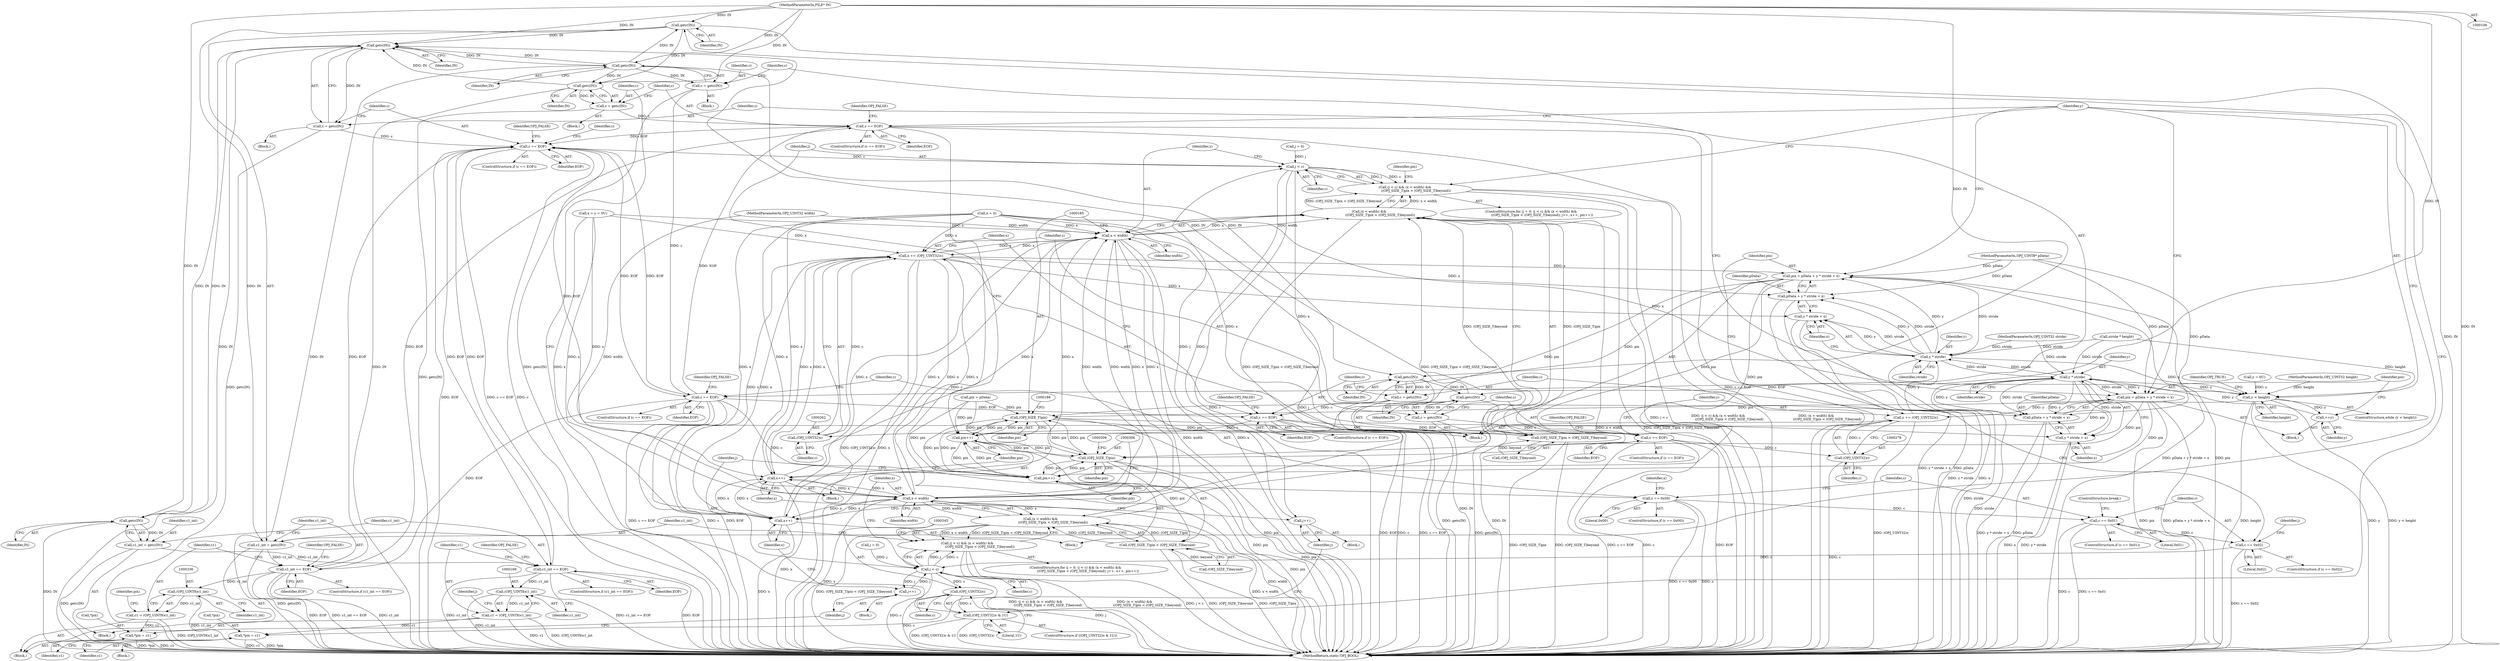 digraph "0_openjpeg_8ee335227bbcaf1614124046aa25e53d67b11ec3@API" {
"1000324" [label="(Call,getc(IN))"];
"1000207" [label="(Call,getc(IN))"];
"1000140" [label="(Call,getc(IN))"];
"1000324" [label="(Call,getc(IN))"];
"1000107" [label="(MethodParameterIn,FILE* IN)"];
"1000351" [label="(Call,getc(IN))"];
"1000157" [label="(Call,getc(IN))"];
"1000266" [label="(Call,getc(IN))"];
"1000250" [label="(Call,getc(IN))"];
"1000138" [label="(Call,c = getc(IN))"];
"1000143" [label="(Call,c == EOF)"];
"1000160" [label="(Call,c1_int == EOF)"];
"1000168" [label="(Call,(OPJ_UINT8)c1_int)"];
"1000166" [label="(Call,c1 = (OPJ_UINT8)c1_int)"];
"1000199" [label="(Call,*pix = c1)"];
"1000176" [label="(Call,j < c)"];
"1000175" [label="(Call,(j < c) && (x < width) &&\n                     ((OPJ_SIZE_T)pix < (OPJ_SIZE_T)beyond))"];
"1000191" [label="(Call,j++)"];
"1000210" [label="(Call,c == EOF)"];
"1000217" [label="(Call,c == 0x00)"];
"1000237" [label="(Call,c == 0x01)"];
"1000244" [label="(Call,c == 0x02)"];
"1000297" [label="(Call,j < c)"];
"1000296" [label="(Call,(j < c) && (x < width) &&\n                        ((OPJ_SIZE_T)pix < (OPJ_SIZE_T)beyond))"];
"1000312" [label="(Call,j++)"];
"1000344" [label="(Call,(OPJ_UINT32)c)"];
"1000343" [label="(Call,(OPJ_UINT32)c & 1U)"];
"1000253" [label="(Call,c == EOF)"];
"1000261" [label="(Call,(OPJ_UINT32)c)"];
"1000259" [label="(Call,x += (OPJ_UINT32)c)"];
"1000180" [label="(Call,x < width)"];
"1000179" [label="(Call,(x < width) &&\n                     ((OPJ_SIZE_T)pix < (OPJ_SIZE_T)beyond))"];
"1000300" [label="(Call,(x < width) &&\n                        ((OPJ_SIZE_T)pix < (OPJ_SIZE_T)beyond))"];
"1000194" [label="(Call,x++)"];
"1000301" [label="(Call,x < width)"];
"1000315" [label="(Call,x++)"];
"1000280" [label="(Call,pix = pData + y * stride + x)"];
"1000184" [label="(Call,(OPJ_SIZE_T)pix)"];
"1000183" [label="(Call,(OPJ_SIZE_T)pix < (OPJ_SIZE_T)beyond)"];
"1000196" [label="(Call,pix++)"];
"1000305" [label="(Call,(OPJ_SIZE_T)pix)"];
"1000304" [label="(Call,(OPJ_SIZE_T)pix < (OPJ_SIZE_T)beyond)"];
"1000317" [label="(Call,pix++)"];
"1000282" [label="(Call,pData + y * stride + x)"];
"1000284" [label="(Call,y * stride + x)"];
"1000269" [label="(Call,c == EOF)"];
"1000277" [label="(Call,(OPJ_UINT32)c)"];
"1000275" [label="(Call,y += (OPJ_UINT32)c)"];
"1000285" [label="(Call,y * stride)"];
"1000133" [label="(Call,y < height)"];
"1000224" [label="(Call,++y)"];
"1000231" [label="(Call,y * stride)"];
"1000226" [label="(Call,pix = pData + y * stride + x)"];
"1000228" [label="(Call,pData + y * stride + x)"];
"1000230" [label="(Call,y * stride + x)"];
"1000327" [label="(Call,c1_int == EOF)"];
"1000335" [label="(Call,(OPJ_UINT8)c1_int)"];
"1000333" [label="(Call,c1 = (OPJ_UINT8)c1_int)"];
"1000338" [label="(Call,*pix = c1)"];
"1000354" [label="(Call,c == EOF)"];
"1000155" [label="(Call,c1_int = getc(IN))"];
"1000205" [label="(Call,c = getc(IN))"];
"1000248" [label="(Call,c = getc(IN))"];
"1000264" [label="(Call,c = getc(IN))"];
"1000322" [label="(Call,c1_int = getc(IN))"];
"1000349" [label="(Call,c = getc(IN))"];
"1000325" [label="(Identifier,IN)"];
"1000157" [label="(Call,getc(IN))"];
"1000298" [label="(Identifier,j)"];
"1000362" [label="(MethodReturn,static OPJ_BOOL)"];
"1000221" [label="(Call,x = 0)"];
"1000148" [label="(Identifier,OPJ_FALSE)"];
"1000179" [label="(Call,(x < width) &&\n                     ((OPJ_SIZE_T)pix < (OPJ_SIZE_T)beyond))"];
"1000227" [label="(Identifier,pix)"];
"1000239" [label="(Literal,0x01)"];
"1000303" [label="(Identifier,width)"];
"1000317" [label="(Call,pix++)"];
"1000133" [label="(Call,y < height)"];
"1000193" [label="(Block,)"];
"1000165" [label="(Identifier,OPJ_FALSE)"];
"1000340" [label="(Identifier,pix)"];
"1000230" [label="(Call,y * stride + x)"];
"1000322" [label="(Call,c1_int = getc(IN))"];
"1000275" [label="(Call,y += (OPJ_UINT32)c)"];
"1000209" [label="(ControlStructure,if (c == EOF))"];
"1000124" [label="(Call,pix = pData)"];
"1000247" [label="(Block,)"];
"1000341" [label="(Identifier,c1)"];
"1000339" [label="(Call,*pix)"];
"1000343" [label="(Call,(OPJ_UINT32)c & 1U)"];
"1000194" [label="(Call,x++)"];
"1000208" [label="(Identifier,IN)"];
"1000150" [label="(Identifier,c)"];
"1000173" [label="(Identifier,j)"];
"1000277" [label="(Call,(OPJ_UINT32)c)"];
"1000108" [label="(MethodParameterIn,OPJ_UINT8* pData)"];
"1000182" [label="(Identifier,width)"];
"1000139" [label="(Identifier,c)"];
"1000255" [label="(Identifier,EOF)"];
"1000190" [label="(Block,)"];
"1000218" [label="(Identifier,c)"];
"1000129" [label="(Call,y = 0U)"];
"1000162" [label="(Identifier,EOF)"];
"1000138" [label="(Call,c = getc(IN))"];
"1000294" [label="(Identifier,j)"];
"1000284" [label="(Call,y * stride + x)"];
"1000232" [label="(Identifier,y)"];
"1000160" [label="(Call,c1_int == EOF)"];
"1000263" [label="(Identifier,c)"];
"1000167" [label="(Identifier,c1)"];
"1000217" [label="(Call,c == 0x00)"];
"1000346" [label="(Identifier,c)"];
"1000338" [label="(Call,*pix = c1)"];
"1000260" [label="(Identifier,x)"];
"1000315" [label="(Call,x++)"];
"1000285" [label="(Call,y * stride)"];
"1000245" [label="(Identifier,c)"];
"1000204" [label="(Block,)"];
"1000161" [label="(Identifier,c1_int)"];
"1000215" [label="(Identifier,OPJ_FALSE)"];
"1000127" [label="(Call,x = y = 0U)"];
"1000196" [label="(Call,pix++)"];
"1000181" [label="(Identifier,x)"];
"1000111" [label="(MethodParameterIn,OPJ_UINT32 height)"];
"1000212" [label="(Identifier,EOF)"];
"1000191" [label="(Call,j++)"];
"1000296" [label="(Call,(j < c) && (x < width) &&\n                        ((OPJ_SIZE_T)pix < (OPJ_SIZE_T)beyond))"];
"1000261" [label="(Call,(OPJ_UINT32)c)"];
"1000281" [label="(Identifier,pix)"];
"1000307" [label="(Identifier,pix)"];
"1000225" [label="(Identifier,y)"];
"1000195" [label="(Identifier,x)"];
"1000318" [label="(Identifier,pix)"];
"1000282" [label="(Call,pData + y * stride + x)"];
"1000237" [label="(Call,c == 0x01)"];
"1000156" [label="(Identifier,c1_int)"];
"1000354" [label="(Call,c == EOF)"];
"1000359" [label="(Identifier,OPJ_FALSE)"];
"1000334" [label="(Identifier,c1)"];
"1000170" [label="(Identifier,c1_int)"];
"1000192" [label="(Identifier,j)"];
"1000251" [label="(Identifier,IN)"];
"1000205" [label="(Call,c = getc(IN))"];
"1000264" [label="(Call,c = getc(IN))"];
"1000140" [label="(Call,getc(IN))"];
"1000158" [label="(Identifier,IN)"];
"1000236" [label="(ControlStructure,if (c == 0x01))"];
"1000141" [label="(Identifier,IN)"];
"1000349" [label="(Call,c = getc(IN))"];
"1000202" [label="(Identifier,c1)"];
"1000171" [label="(ControlStructure,for (j = 0; (j < c) && (x < width) &&\n                     ((OPJ_SIZE_T)pix < (OPJ_SIZE_T)beyond); j++, x++, pix++))"];
"1000351" [label="(Call,getc(IN))"];
"1000155" [label="(Call,c1_int = getc(IN))"];
"1000249" [label="(Identifier,c)"];
"1000210" [label="(Call,c == EOF)"];
"1000109" [label="(MethodParameterIn,OPJ_UINT32 stride)"];
"1000288" [label="(Identifier,x)"];
"1000258" [label="(Identifier,OPJ_FALSE)"];
"1000180" [label="(Call,x < width)"];
"1000344" [label="(Call,(OPJ_UINT32)c)"];
"1000270" [label="(Identifier,c)"];
"1000201" [label="(Identifier,pix)"];
"1000134" [label="(Identifier,y)"];
"1000347" [label="(Literal,1U)"];
"1000143" [label="(Call,c == EOF)"];
"1000151" [label="(Block,)"];
"1000268" [label="(ControlStructure,if (c == EOF))"];
"1000228" [label="(Call,pData + y * stride + x)"];
"1000219" [label="(Literal,0x00)"];
"1000312" [label="(Call,j++)"];
"1000283" [label="(Identifier,pData)"];
"1000229" [label="(Identifier,pData)"];
"1000332" [label="(Identifier,OPJ_FALSE)"];
"1000316" [label="(Identifier,x)"];
"1000252" [label="(ControlStructure,if (c == EOF))"];
"1000243" [label="(ControlStructure,if (c == 0x02))"];
"1000246" [label="(Literal,0x02)"];
"1000311" [label="(Block,)"];
"1000314" [label="(Block,)"];
"1000326" [label="(ControlStructure,if (c1_int == EOF))"];
"1000248" [label="(Call,c = getc(IN))"];
"1000297" [label="(Call,j < c)"];
"1000142" [label="(ControlStructure,if (c == EOF))"];
"1000305" [label="(Call,(OPJ_SIZE_T)pix)"];
"1000198" [label="(Block,)"];
"1000231" [label="(Call,y * stride)"];
"1000361" [label="(Identifier,OPJ_TRUE)"];
"1000159" [label="(ControlStructure,if (c1_int == EOF))"];
"1000327" [label="(Call,c1_int == EOF)"];
"1000301" [label="(Call,x < width)"];
"1000110" [label="(MethodParameterIn,OPJ_UINT32 width)"];
"1000302" [label="(Identifier,x)"];
"1000259" [label="(Call,x += (OPJ_UINT32)c)"];
"1000238" [label="(Identifier,c)"];
"1000328" [label="(Identifier,c1_int)"];
"1000342" [label="(ControlStructure,if ((OPJ_UINT32)c & 1U))"];
"1000337" [label="(Identifier,c1_int)"];
"1000121" [label="(Call,stride * height)"];
"1000353" [label="(ControlStructure,if (c == EOF))"];
"1000280" [label="(Call,pix = pData + y * stride + x)"];
"1000352" [label="(Identifier,IN)"];
"1000183" [label="(Call,(OPJ_SIZE_T)pix < (OPJ_SIZE_T)beyond)"];
"1000267" [label="(Identifier,IN)"];
"1000299" [label="(Identifier,c)"];
"1000300" [label="(Call,(x < width) &&\n                        ((OPJ_SIZE_T)pix < (OPJ_SIZE_T)beyond))"];
"1000350" [label="(Identifier,c)"];
"1000323" [label="(Identifier,c1_int)"];
"1000211" [label="(Identifier,c)"];
"1000233" [label="(Identifier,stride)"];
"1000206" [label="(Identifier,c)"];
"1000241" [label="(ControlStructure,break;)"];
"1000271" [label="(Identifier,EOF)"];
"1000266" [label="(Call,getc(IN))"];
"1000166" [label="(Call,c1 = (OPJ_UINT8)c1_int)"];
"1000292" [label="(ControlStructure,for (j = 0; (j < c) && (x < width) &&\n                        ((OPJ_SIZE_T)pix < (OPJ_SIZE_T)beyond); j++, x++, pix++))"];
"1000186" [label="(Identifier,pix)"];
"1000136" [label="(Block,)"];
"1000184" [label="(Call,(OPJ_SIZE_T)pix)"];
"1000286" [label="(Identifier,y)"];
"1000333" [label="(Call,c1 = (OPJ_UINT8)c1_int)"];
"1000329" [label="(Identifier,EOF)"];
"1000172" [label="(Call,j = 0)"];
"1000279" [label="(Identifier,c)"];
"1000224" [label="(Call,++y)"];
"1000226" [label="(Call,pix = pData + y * stride + x)"];
"1000355" [label="(Identifier,c)"];
"1000274" [label="(Identifier,OPJ_FALSE)"];
"1000304" [label="(Call,(OPJ_SIZE_T)pix < (OPJ_SIZE_T)beyond)"];
"1000216" [label="(ControlStructure,if (c == 0x00))"];
"1000107" [label="(MethodParameterIn,FILE* IN)"];
"1000145" [label="(Identifier,EOF)"];
"1000178" [label="(Identifier,c)"];
"1000132" [label="(ControlStructure,while (y < height))"];
"1000199" [label="(Call,*pix = c1)"];
"1000144" [label="(Identifier,c)"];
"1000177" [label="(Identifier,j)"];
"1000356" [label="(Identifier,EOF)"];
"1000234" [label="(Identifier,x)"];
"1000187" [label="(Call,(OPJ_SIZE_T)beyond)"];
"1000276" [label="(Identifier,y)"];
"1000200" [label="(Call,*pix)"];
"1000313" [label="(Identifier,j)"];
"1000287" [label="(Identifier,stride)"];
"1000220" [label="(Block,)"];
"1000207" [label="(Call,getc(IN))"];
"1000293" [label="(Call,j = 0)"];
"1000175" [label="(Call,(j < c) && (x < width) &&\n                     ((OPJ_SIZE_T)pix < (OPJ_SIZE_T)beyond))"];
"1000176" [label="(Call,j < c)"];
"1000244" [label="(Call,c == 0x02)"];
"1000253" [label="(Call,c == EOF)"];
"1000197" [label="(Identifier,pix)"];
"1000222" [label="(Identifier,x)"];
"1000135" [label="(Identifier,height)"];
"1000168" [label="(Call,(OPJ_UINT8)c1_int)"];
"1000250" [label="(Call,getc(IN))"];
"1000269" [label="(Call,c == EOF)"];
"1000319" [label="(Block,)"];
"1000254" [label="(Identifier,c)"];
"1000265" [label="(Identifier,c)"];
"1000324" [label="(Call,getc(IN))"];
"1000308" [label="(Call,(OPJ_SIZE_T)beyond)"];
"1000335" [label="(Call,(OPJ_UINT8)c1_int)"];
"1000348" [label="(Block,)"];
"1000324" -> "1000322"  [label="AST: "];
"1000324" -> "1000325"  [label="CFG: "];
"1000325" -> "1000324"  [label="AST: "];
"1000322" -> "1000324"  [label="CFG: "];
"1000324" -> "1000362"  [label="DDG: IN"];
"1000324" -> "1000140"  [label="DDG: IN"];
"1000324" -> "1000322"  [label="DDG: IN"];
"1000207" -> "1000324"  [label="DDG: IN"];
"1000107" -> "1000324"  [label="DDG: IN"];
"1000324" -> "1000351"  [label="DDG: IN"];
"1000207" -> "1000205"  [label="AST: "];
"1000207" -> "1000208"  [label="CFG: "];
"1000208" -> "1000207"  [label="AST: "];
"1000205" -> "1000207"  [label="CFG: "];
"1000207" -> "1000362"  [label="DDG: IN"];
"1000207" -> "1000140"  [label="DDG: IN"];
"1000207" -> "1000205"  [label="DDG: IN"];
"1000140" -> "1000207"  [label="DDG: IN"];
"1000107" -> "1000207"  [label="DDG: IN"];
"1000207" -> "1000250"  [label="DDG: IN"];
"1000207" -> "1000351"  [label="DDG: IN"];
"1000140" -> "1000138"  [label="AST: "];
"1000140" -> "1000141"  [label="CFG: "];
"1000141" -> "1000140"  [label="AST: "];
"1000138" -> "1000140"  [label="CFG: "];
"1000140" -> "1000362"  [label="DDG: IN"];
"1000140" -> "1000138"  [label="DDG: IN"];
"1000351" -> "1000140"  [label="DDG: IN"];
"1000157" -> "1000140"  [label="DDG: IN"];
"1000266" -> "1000140"  [label="DDG: IN"];
"1000107" -> "1000140"  [label="DDG: IN"];
"1000140" -> "1000157"  [label="DDG: IN"];
"1000107" -> "1000106"  [label="AST: "];
"1000107" -> "1000362"  [label="DDG: IN"];
"1000107" -> "1000157"  [label="DDG: IN"];
"1000107" -> "1000250"  [label="DDG: IN"];
"1000107" -> "1000266"  [label="DDG: IN"];
"1000107" -> "1000351"  [label="DDG: IN"];
"1000351" -> "1000349"  [label="AST: "];
"1000351" -> "1000352"  [label="CFG: "];
"1000352" -> "1000351"  [label="AST: "];
"1000349" -> "1000351"  [label="CFG: "];
"1000351" -> "1000362"  [label="DDG: IN"];
"1000351" -> "1000349"  [label="DDG: IN"];
"1000157" -> "1000155"  [label="AST: "];
"1000157" -> "1000158"  [label="CFG: "];
"1000158" -> "1000157"  [label="AST: "];
"1000155" -> "1000157"  [label="CFG: "];
"1000157" -> "1000362"  [label="DDG: IN"];
"1000157" -> "1000155"  [label="DDG: IN"];
"1000266" -> "1000264"  [label="AST: "];
"1000266" -> "1000267"  [label="CFG: "];
"1000267" -> "1000266"  [label="AST: "];
"1000264" -> "1000266"  [label="CFG: "];
"1000266" -> "1000362"  [label="DDG: IN"];
"1000266" -> "1000264"  [label="DDG: IN"];
"1000250" -> "1000266"  [label="DDG: IN"];
"1000250" -> "1000248"  [label="AST: "];
"1000250" -> "1000251"  [label="CFG: "];
"1000251" -> "1000250"  [label="AST: "];
"1000248" -> "1000250"  [label="CFG: "];
"1000250" -> "1000362"  [label="DDG: IN"];
"1000250" -> "1000248"  [label="DDG: IN"];
"1000138" -> "1000136"  [label="AST: "];
"1000139" -> "1000138"  [label="AST: "];
"1000144" -> "1000138"  [label="CFG: "];
"1000138" -> "1000362"  [label="DDG: getc(IN)"];
"1000138" -> "1000143"  [label="DDG: c"];
"1000143" -> "1000142"  [label="AST: "];
"1000143" -> "1000145"  [label="CFG: "];
"1000144" -> "1000143"  [label="AST: "];
"1000145" -> "1000143"  [label="AST: "];
"1000148" -> "1000143"  [label="CFG: "];
"1000150" -> "1000143"  [label="CFG: "];
"1000143" -> "1000362"  [label="DDG: c"];
"1000143" -> "1000362"  [label="DDG: EOF"];
"1000143" -> "1000362"  [label="DDG: c == EOF"];
"1000354" -> "1000143"  [label="DDG: EOF"];
"1000327" -> "1000143"  [label="DDG: EOF"];
"1000210" -> "1000143"  [label="DDG: EOF"];
"1000160" -> "1000143"  [label="DDG: EOF"];
"1000269" -> "1000143"  [label="DDG: EOF"];
"1000143" -> "1000160"  [label="DDG: EOF"];
"1000143" -> "1000176"  [label="DDG: c"];
"1000143" -> "1000210"  [label="DDG: EOF"];
"1000160" -> "1000159"  [label="AST: "];
"1000160" -> "1000162"  [label="CFG: "];
"1000161" -> "1000160"  [label="AST: "];
"1000162" -> "1000160"  [label="AST: "];
"1000165" -> "1000160"  [label="CFG: "];
"1000167" -> "1000160"  [label="CFG: "];
"1000160" -> "1000362"  [label="DDG: c1_int == EOF"];
"1000160" -> "1000362"  [label="DDG: EOF"];
"1000160" -> "1000362"  [label="DDG: c1_int"];
"1000155" -> "1000160"  [label="DDG: c1_int"];
"1000160" -> "1000168"  [label="DDG: c1_int"];
"1000168" -> "1000166"  [label="AST: "];
"1000168" -> "1000170"  [label="CFG: "];
"1000169" -> "1000168"  [label="AST: "];
"1000170" -> "1000168"  [label="AST: "];
"1000166" -> "1000168"  [label="CFG: "];
"1000168" -> "1000362"  [label="DDG: c1_int"];
"1000168" -> "1000166"  [label="DDG: c1_int"];
"1000166" -> "1000151"  [label="AST: "];
"1000167" -> "1000166"  [label="AST: "];
"1000173" -> "1000166"  [label="CFG: "];
"1000166" -> "1000362"  [label="DDG: (OPJ_UINT8)c1_int"];
"1000166" -> "1000362"  [label="DDG: c1"];
"1000166" -> "1000199"  [label="DDG: c1"];
"1000199" -> "1000198"  [label="AST: "];
"1000199" -> "1000202"  [label="CFG: "];
"1000200" -> "1000199"  [label="AST: "];
"1000202" -> "1000199"  [label="AST: "];
"1000192" -> "1000199"  [label="CFG: "];
"1000199" -> "1000362"  [label="DDG: *pix"];
"1000199" -> "1000362"  [label="DDG: c1"];
"1000176" -> "1000175"  [label="AST: "];
"1000176" -> "1000178"  [label="CFG: "];
"1000177" -> "1000176"  [label="AST: "];
"1000178" -> "1000176"  [label="AST: "];
"1000181" -> "1000176"  [label="CFG: "];
"1000175" -> "1000176"  [label="CFG: "];
"1000176" -> "1000362"  [label="DDG: c"];
"1000176" -> "1000362"  [label="DDG: j"];
"1000176" -> "1000175"  [label="DDG: j"];
"1000176" -> "1000175"  [label="DDG: c"];
"1000172" -> "1000176"  [label="DDG: j"];
"1000191" -> "1000176"  [label="DDG: j"];
"1000176" -> "1000191"  [label="DDG: j"];
"1000175" -> "1000171"  [label="AST: "];
"1000175" -> "1000179"  [label="CFG: "];
"1000179" -> "1000175"  [label="AST: "];
"1000134" -> "1000175"  [label="CFG: "];
"1000201" -> "1000175"  [label="CFG: "];
"1000175" -> "1000362"  [label="DDG: (x < width) &&\n                     ((OPJ_SIZE_T)pix < (OPJ_SIZE_T)beyond)"];
"1000175" -> "1000362"  [label="DDG: j < c"];
"1000175" -> "1000362"  [label="DDG: (j < c) && (x < width) &&\n                     ((OPJ_SIZE_T)pix < (OPJ_SIZE_T)beyond)"];
"1000179" -> "1000175"  [label="DDG: x < width"];
"1000179" -> "1000175"  [label="DDG: (OPJ_SIZE_T)pix < (OPJ_SIZE_T)beyond"];
"1000191" -> "1000190"  [label="AST: "];
"1000191" -> "1000192"  [label="CFG: "];
"1000192" -> "1000191"  [label="AST: "];
"1000195" -> "1000191"  [label="CFG: "];
"1000210" -> "1000209"  [label="AST: "];
"1000210" -> "1000212"  [label="CFG: "];
"1000211" -> "1000210"  [label="AST: "];
"1000212" -> "1000210"  [label="AST: "];
"1000215" -> "1000210"  [label="CFG: "];
"1000218" -> "1000210"  [label="CFG: "];
"1000210" -> "1000362"  [label="DDG: c == EOF"];
"1000210" -> "1000362"  [label="DDG: EOF"];
"1000210" -> "1000362"  [label="DDG: c"];
"1000205" -> "1000210"  [label="DDG: c"];
"1000210" -> "1000217"  [label="DDG: c"];
"1000210" -> "1000253"  [label="DDG: EOF"];
"1000210" -> "1000327"  [label="DDG: EOF"];
"1000210" -> "1000354"  [label="DDG: EOF"];
"1000217" -> "1000216"  [label="AST: "];
"1000217" -> "1000219"  [label="CFG: "];
"1000218" -> "1000217"  [label="AST: "];
"1000219" -> "1000217"  [label="AST: "];
"1000222" -> "1000217"  [label="CFG: "];
"1000238" -> "1000217"  [label="CFG: "];
"1000217" -> "1000362"  [label="DDG: c == 0x00"];
"1000217" -> "1000362"  [label="DDG: c"];
"1000217" -> "1000237"  [label="DDG: c"];
"1000237" -> "1000236"  [label="AST: "];
"1000237" -> "1000239"  [label="CFG: "];
"1000238" -> "1000237"  [label="AST: "];
"1000239" -> "1000237"  [label="AST: "];
"1000241" -> "1000237"  [label="CFG: "];
"1000245" -> "1000237"  [label="CFG: "];
"1000237" -> "1000362"  [label="DDG: c == 0x01"];
"1000237" -> "1000362"  [label="DDG: c"];
"1000237" -> "1000244"  [label="DDG: c"];
"1000244" -> "1000243"  [label="AST: "];
"1000244" -> "1000246"  [label="CFG: "];
"1000245" -> "1000244"  [label="AST: "];
"1000246" -> "1000244"  [label="AST: "];
"1000249" -> "1000244"  [label="CFG: "];
"1000294" -> "1000244"  [label="CFG: "];
"1000244" -> "1000362"  [label="DDG: c == 0x02"];
"1000244" -> "1000297"  [label="DDG: c"];
"1000297" -> "1000296"  [label="AST: "];
"1000297" -> "1000299"  [label="CFG: "];
"1000298" -> "1000297"  [label="AST: "];
"1000299" -> "1000297"  [label="AST: "];
"1000302" -> "1000297"  [label="CFG: "];
"1000296" -> "1000297"  [label="CFG: "];
"1000297" -> "1000362"  [label="DDG: j"];
"1000297" -> "1000362"  [label="DDG: c"];
"1000297" -> "1000296"  [label="DDG: j"];
"1000297" -> "1000296"  [label="DDG: c"];
"1000293" -> "1000297"  [label="DDG: j"];
"1000312" -> "1000297"  [label="DDG: j"];
"1000297" -> "1000312"  [label="DDG: j"];
"1000297" -> "1000344"  [label="DDG: c"];
"1000296" -> "1000292"  [label="AST: "];
"1000296" -> "1000300"  [label="CFG: "];
"1000300" -> "1000296"  [label="AST: "];
"1000323" -> "1000296"  [label="CFG: "];
"1000345" -> "1000296"  [label="CFG: "];
"1000296" -> "1000362"  [label="DDG: (j < c) && (x < width) &&\n                        ((OPJ_SIZE_T)pix < (OPJ_SIZE_T)beyond)"];
"1000296" -> "1000362"  [label="DDG: (x < width) &&\n                        ((OPJ_SIZE_T)pix < (OPJ_SIZE_T)beyond)"];
"1000296" -> "1000362"  [label="DDG: j < c"];
"1000300" -> "1000296"  [label="DDG: x < width"];
"1000300" -> "1000296"  [label="DDG: (OPJ_SIZE_T)pix < (OPJ_SIZE_T)beyond"];
"1000312" -> "1000311"  [label="AST: "];
"1000312" -> "1000313"  [label="CFG: "];
"1000313" -> "1000312"  [label="AST: "];
"1000316" -> "1000312"  [label="CFG: "];
"1000344" -> "1000343"  [label="AST: "];
"1000344" -> "1000346"  [label="CFG: "];
"1000345" -> "1000344"  [label="AST: "];
"1000346" -> "1000344"  [label="AST: "];
"1000347" -> "1000344"  [label="CFG: "];
"1000344" -> "1000362"  [label="DDG: c"];
"1000344" -> "1000343"  [label="DDG: c"];
"1000343" -> "1000342"  [label="AST: "];
"1000343" -> "1000347"  [label="CFG: "];
"1000347" -> "1000343"  [label="AST: "];
"1000134" -> "1000343"  [label="CFG: "];
"1000350" -> "1000343"  [label="CFG: "];
"1000343" -> "1000362"  [label="DDG: (OPJ_UINT32)c"];
"1000343" -> "1000362"  [label="DDG: (OPJ_UINT32)c & 1U"];
"1000253" -> "1000252"  [label="AST: "];
"1000253" -> "1000255"  [label="CFG: "];
"1000254" -> "1000253"  [label="AST: "];
"1000255" -> "1000253"  [label="AST: "];
"1000258" -> "1000253"  [label="CFG: "];
"1000260" -> "1000253"  [label="CFG: "];
"1000253" -> "1000362"  [label="DDG: c == EOF"];
"1000253" -> "1000362"  [label="DDG: EOF"];
"1000253" -> "1000362"  [label="DDG: c"];
"1000248" -> "1000253"  [label="DDG: c"];
"1000253" -> "1000261"  [label="DDG: c"];
"1000253" -> "1000269"  [label="DDG: EOF"];
"1000261" -> "1000259"  [label="AST: "];
"1000261" -> "1000263"  [label="CFG: "];
"1000262" -> "1000261"  [label="AST: "];
"1000263" -> "1000261"  [label="AST: "];
"1000259" -> "1000261"  [label="CFG: "];
"1000261" -> "1000259"  [label="DDG: c"];
"1000259" -> "1000247"  [label="AST: "];
"1000260" -> "1000259"  [label="AST: "];
"1000265" -> "1000259"  [label="CFG: "];
"1000259" -> "1000362"  [label="DDG: x"];
"1000259" -> "1000362"  [label="DDG: (OPJ_UINT32)c"];
"1000259" -> "1000180"  [label="DDG: x"];
"1000259" -> "1000194"  [label="DDG: x"];
"1000315" -> "1000259"  [label="DDG: x"];
"1000194" -> "1000259"  [label="DDG: x"];
"1000180" -> "1000259"  [label="DDG: x"];
"1000301" -> "1000259"  [label="DDG: x"];
"1000127" -> "1000259"  [label="DDG: x"];
"1000221" -> "1000259"  [label="DDG: x"];
"1000259" -> "1000280"  [label="DDG: x"];
"1000259" -> "1000282"  [label="DDG: x"];
"1000259" -> "1000284"  [label="DDG: x"];
"1000259" -> "1000301"  [label="DDG: x"];
"1000259" -> "1000315"  [label="DDG: x"];
"1000180" -> "1000179"  [label="AST: "];
"1000180" -> "1000182"  [label="CFG: "];
"1000181" -> "1000180"  [label="AST: "];
"1000182" -> "1000180"  [label="AST: "];
"1000185" -> "1000180"  [label="CFG: "];
"1000179" -> "1000180"  [label="CFG: "];
"1000180" -> "1000362"  [label="DDG: width"];
"1000180" -> "1000362"  [label="DDG: x"];
"1000180" -> "1000179"  [label="DDG: x"];
"1000180" -> "1000179"  [label="DDG: width"];
"1000315" -> "1000180"  [label="DDG: x"];
"1000194" -> "1000180"  [label="DDG: x"];
"1000301" -> "1000180"  [label="DDG: x"];
"1000301" -> "1000180"  [label="DDG: width"];
"1000127" -> "1000180"  [label="DDG: x"];
"1000221" -> "1000180"  [label="DDG: x"];
"1000110" -> "1000180"  [label="DDG: width"];
"1000180" -> "1000194"  [label="DDG: x"];
"1000180" -> "1000301"  [label="DDG: x"];
"1000180" -> "1000301"  [label="DDG: width"];
"1000180" -> "1000315"  [label="DDG: x"];
"1000179" -> "1000183"  [label="CFG: "];
"1000183" -> "1000179"  [label="AST: "];
"1000179" -> "1000362"  [label="DDG: x < width"];
"1000179" -> "1000362"  [label="DDG: (OPJ_SIZE_T)pix < (OPJ_SIZE_T)beyond"];
"1000183" -> "1000179"  [label="DDG: (OPJ_SIZE_T)pix"];
"1000183" -> "1000179"  [label="DDG: (OPJ_SIZE_T)beyond"];
"1000300" -> "1000179"  [label="DDG: (OPJ_SIZE_T)pix < (OPJ_SIZE_T)beyond"];
"1000179" -> "1000300"  [label="DDG: (OPJ_SIZE_T)pix < (OPJ_SIZE_T)beyond"];
"1000300" -> "1000301"  [label="CFG: "];
"1000300" -> "1000304"  [label="CFG: "];
"1000301" -> "1000300"  [label="AST: "];
"1000304" -> "1000300"  [label="AST: "];
"1000300" -> "1000362"  [label="DDG: (OPJ_SIZE_T)pix < (OPJ_SIZE_T)beyond"];
"1000300" -> "1000362"  [label="DDG: x < width"];
"1000301" -> "1000300"  [label="DDG: x"];
"1000301" -> "1000300"  [label="DDG: width"];
"1000304" -> "1000300"  [label="DDG: (OPJ_SIZE_T)pix"];
"1000304" -> "1000300"  [label="DDG: (OPJ_SIZE_T)beyond"];
"1000194" -> "1000193"  [label="AST: "];
"1000194" -> "1000195"  [label="CFG: "];
"1000195" -> "1000194"  [label="AST: "];
"1000197" -> "1000194"  [label="CFG: "];
"1000194" -> "1000362"  [label="DDG: x"];
"1000315" -> "1000194"  [label="DDG: x"];
"1000301" -> "1000194"  [label="DDG: x"];
"1000127" -> "1000194"  [label="DDG: x"];
"1000221" -> "1000194"  [label="DDG: x"];
"1000194" -> "1000301"  [label="DDG: x"];
"1000194" -> "1000315"  [label="DDG: x"];
"1000301" -> "1000303"  [label="CFG: "];
"1000302" -> "1000301"  [label="AST: "];
"1000303" -> "1000301"  [label="AST: "];
"1000306" -> "1000301"  [label="CFG: "];
"1000301" -> "1000362"  [label="DDG: width"];
"1000301" -> "1000362"  [label="DDG: x"];
"1000315" -> "1000301"  [label="DDG: x"];
"1000127" -> "1000301"  [label="DDG: x"];
"1000221" -> "1000301"  [label="DDG: x"];
"1000110" -> "1000301"  [label="DDG: width"];
"1000301" -> "1000315"  [label="DDG: x"];
"1000315" -> "1000314"  [label="AST: "];
"1000315" -> "1000316"  [label="CFG: "];
"1000316" -> "1000315"  [label="AST: "];
"1000318" -> "1000315"  [label="CFG: "];
"1000315" -> "1000362"  [label="DDG: x"];
"1000127" -> "1000315"  [label="DDG: x"];
"1000221" -> "1000315"  [label="DDG: x"];
"1000280" -> "1000247"  [label="AST: "];
"1000280" -> "1000282"  [label="CFG: "];
"1000281" -> "1000280"  [label="AST: "];
"1000282" -> "1000280"  [label="AST: "];
"1000134" -> "1000280"  [label="CFG: "];
"1000280" -> "1000362"  [label="DDG: pData + y * stride + x"];
"1000280" -> "1000362"  [label="DDG: pix"];
"1000280" -> "1000184"  [label="DDG: pix"];
"1000280" -> "1000196"  [label="DDG: pix"];
"1000108" -> "1000280"  [label="DDG: pData"];
"1000285" -> "1000280"  [label="DDG: y"];
"1000285" -> "1000280"  [label="DDG: stride"];
"1000280" -> "1000305"  [label="DDG: pix"];
"1000280" -> "1000317"  [label="DDG: pix"];
"1000184" -> "1000183"  [label="AST: "];
"1000184" -> "1000186"  [label="CFG: "];
"1000185" -> "1000184"  [label="AST: "];
"1000186" -> "1000184"  [label="AST: "];
"1000188" -> "1000184"  [label="CFG: "];
"1000184" -> "1000362"  [label="DDG: pix"];
"1000184" -> "1000183"  [label="DDG: pix"];
"1000317" -> "1000184"  [label="DDG: pix"];
"1000305" -> "1000184"  [label="DDG: pix"];
"1000196" -> "1000184"  [label="DDG: pix"];
"1000124" -> "1000184"  [label="DDG: pix"];
"1000226" -> "1000184"  [label="DDG: pix"];
"1000184" -> "1000196"  [label="DDG: pix"];
"1000184" -> "1000305"  [label="DDG: pix"];
"1000184" -> "1000317"  [label="DDG: pix"];
"1000183" -> "1000187"  [label="CFG: "];
"1000187" -> "1000183"  [label="AST: "];
"1000183" -> "1000362"  [label="DDG: (OPJ_SIZE_T)beyond"];
"1000183" -> "1000362"  [label="DDG: (OPJ_SIZE_T)pix"];
"1000187" -> "1000183"  [label="DDG: beyond"];
"1000196" -> "1000193"  [label="AST: "];
"1000196" -> "1000197"  [label="CFG: "];
"1000197" -> "1000196"  [label="AST: "];
"1000177" -> "1000196"  [label="CFG: "];
"1000196" -> "1000362"  [label="DDG: pix"];
"1000317" -> "1000196"  [label="DDG: pix"];
"1000305" -> "1000196"  [label="DDG: pix"];
"1000124" -> "1000196"  [label="DDG: pix"];
"1000226" -> "1000196"  [label="DDG: pix"];
"1000196" -> "1000305"  [label="DDG: pix"];
"1000196" -> "1000317"  [label="DDG: pix"];
"1000305" -> "1000304"  [label="AST: "];
"1000305" -> "1000307"  [label="CFG: "];
"1000306" -> "1000305"  [label="AST: "];
"1000307" -> "1000305"  [label="AST: "];
"1000309" -> "1000305"  [label="CFG: "];
"1000305" -> "1000362"  [label="DDG: pix"];
"1000305" -> "1000304"  [label="DDG: pix"];
"1000317" -> "1000305"  [label="DDG: pix"];
"1000124" -> "1000305"  [label="DDG: pix"];
"1000226" -> "1000305"  [label="DDG: pix"];
"1000305" -> "1000317"  [label="DDG: pix"];
"1000304" -> "1000308"  [label="CFG: "];
"1000308" -> "1000304"  [label="AST: "];
"1000304" -> "1000362"  [label="DDG: (OPJ_SIZE_T)pix"];
"1000304" -> "1000362"  [label="DDG: (OPJ_SIZE_T)beyond"];
"1000308" -> "1000304"  [label="DDG: beyond"];
"1000317" -> "1000314"  [label="AST: "];
"1000317" -> "1000318"  [label="CFG: "];
"1000318" -> "1000317"  [label="AST: "];
"1000298" -> "1000317"  [label="CFG: "];
"1000317" -> "1000362"  [label="DDG: pix"];
"1000124" -> "1000317"  [label="DDG: pix"];
"1000226" -> "1000317"  [label="DDG: pix"];
"1000282" -> "1000284"  [label="CFG: "];
"1000283" -> "1000282"  [label="AST: "];
"1000284" -> "1000282"  [label="AST: "];
"1000282" -> "1000362"  [label="DDG: y * stride + x"];
"1000282" -> "1000362"  [label="DDG: pData"];
"1000108" -> "1000282"  [label="DDG: pData"];
"1000285" -> "1000282"  [label="DDG: y"];
"1000285" -> "1000282"  [label="DDG: stride"];
"1000284" -> "1000288"  [label="CFG: "];
"1000285" -> "1000284"  [label="AST: "];
"1000288" -> "1000284"  [label="AST: "];
"1000284" -> "1000362"  [label="DDG: y * stride"];
"1000284" -> "1000362"  [label="DDG: x"];
"1000285" -> "1000284"  [label="DDG: y"];
"1000285" -> "1000284"  [label="DDG: stride"];
"1000269" -> "1000268"  [label="AST: "];
"1000269" -> "1000271"  [label="CFG: "];
"1000270" -> "1000269"  [label="AST: "];
"1000271" -> "1000269"  [label="AST: "];
"1000274" -> "1000269"  [label="CFG: "];
"1000276" -> "1000269"  [label="CFG: "];
"1000269" -> "1000362"  [label="DDG: c == EOF"];
"1000269" -> "1000362"  [label="DDG: c"];
"1000269" -> "1000362"  [label="DDG: EOF"];
"1000264" -> "1000269"  [label="DDG: c"];
"1000269" -> "1000277"  [label="DDG: c"];
"1000277" -> "1000275"  [label="AST: "];
"1000277" -> "1000279"  [label="CFG: "];
"1000278" -> "1000277"  [label="AST: "];
"1000279" -> "1000277"  [label="AST: "];
"1000275" -> "1000277"  [label="CFG: "];
"1000277" -> "1000362"  [label="DDG: c"];
"1000277" -> "1000275"  [label="DDG: c"];
"1000275" -> "1000247"  [label="AST: "];
"1000276" -> "1000275"  [label="AST: "];
"1000281" -> "1000275"  [label="CFG: "];
"1000275" -> "1000362"  [label="DDG: (OPJ_UINT32)c"];
"1000133" -> "1000275"  [label="DDG: y"];
"1000275" -> "1000285"  [label="DDG: y"];
"1000285" -> "1000287"  [label="CFG: "];
"1000286" -> "1000285"  [label="AST: "];
"1000287" -> "1000285"  [label="AST: "];
"1000288" -> "1000285"  [label="CFG: "];
"1000285" -> "1000362"  [label="DDG: stride"];
"1000285" -> "1000133"  [label="DDG: y"];
"1000285" -> "1000231"  [label="DDG: stride"];
"1000231" -> "1000285"  [label="DDG: stride"];
"1000121" -> "1000285"  [label="DDG: stride"];
"1000109" -> "1000285"  [label="DDG: stride"];
"1000133" -> "1000132"  [label="AST: "];
"1000133" -> "1000135"  [label="CFG: "];
"1000134" -> "1000133"  [label="AST: "];
"1000135" -> "1000133"  [label="AST: "];
"1000139" -> "1000133"  [label="CFG: "];
"1000361" -> "1000133"  [label="CFG: "];
"1000133" -> "1000362"  [label="DDG: y"];
"1000133" -> "1000362"  [label="DDG: y < height"];
"1000133" -> "1000362"  [label="DDG: height"];
"1000231" -> "1000133"  [label="DDG: y"];
"1000129" -> "1000133"  [label="DDG: y"];
"1000121" -> "1000133"  [label="DDG: height"];
"1000111" -> "1000133"  [label="DDG: height"];
"1000133" -> "1000224"  [label="DDG: y"];
"1000224" -> "1000220"  [label="AST: "];
"1000224" -> "1000225"  [label="CFG: "];
"1000225" -> "1000224"  [label="AST: "];
"1000227" -> "1000224"  [label="CFG: "];
"1000224" -> "1000231"  [label="DDG: y"];
"1000231" -> "1000230"  [label="AST: "];
"1000231" -> "1000233"  [label="CFG: "];
"1000232" -> "1000231"  [label="AST: "];
"1000233" -> "1000231"  [label="AST: "];
"1000234" -> "1000231"  [label="CFG: "];
"1000231" -> "1000362"  [label="DDG: stride"];
"1000231" -> "1000226"  [label="DDG: y"];
"1000231" -> "1000226"  [label="DDG: stride"];
"1000231" -> "1000228"  [label="DDG: y"];
"1000231" -> "1000228"  [label="DDG: stride"];
"1000231" -> "1000230"  [label="DDG: y"];
"1000231" -> "1000230"  [label="DDG: stride"];
"1000121" -> "1000231"  [label="DDG: stride"];
"1000109" -> "1000231"  [label="DDG: stride"];
"1000226" -> "1000220"  [label="AST: "];
"1000226" -> "1000228"  [label="CFG: "];
"1000227" -> "1000226"  [label="AST: "];
"1000228" -> "1000226"  [label="AST: "];
"1000134" -> "1000226"  [label="CFG: "];
"1000226" -> "1000362"  [label="DDG: pix"];
"1000226" -> "1000362"  [label="DDG: pData + y * stride + x"];
"1000108" -> "1000226"  [label="DDG: pData"];
"1000221" -> "1000226"  [label="DDG: x"];
"1000228" -> "1000230"  [label="CFG: "];
"1000229" -> "1000228"  [label="AST: "];
"1000230" -> "1000228"  [label="AST: "];
"1000228" -> "1000362"  [label="DDG: pData"];
"1000228" -> "1000362"  [label="DDG: y * stride + x"];
"1000108" -> "1000228"  [label="DDG: pData"];
"1000221" -> "1000228"  [label="DDG: x"];
"1000230" -> "1000234"  [label="CFG: "];
"1000234" -> "1000230"  [label="AST: "];
"1000230" -> "1000362"  [label="DDG: y * stride"];
"1000230" -> "1000362"  [label="DDG: x"];
"1000221" -> "1000230"  [label="DDG: x"];
"1000327" -> "1000326"  [label="AST: "];
"1000327" -> "1000329"  [label="CFG: "];
"1000328" -> "1000327"  [label="AST: "];
"1000329" -> "1000327"  [label="AST: "];
"1000332" -> "1000327"  [label="CFG: "];
"1000334" -> "1000327"  [label="CFG: "];
"1000327" -> "1000362"  [label="DDG: c1_int"];
"1000327" -> "1000362"  [label="DDG: EOF"];
"1000327" -> "1000362"  [label="DDG: c1_int == EOF"];
"1000322" -> "1000327"  [label="DDG: c1_int"];
"1000327" -> "1000335"  [label="DDG: c1_int"];
"1000327" -> "1000354"  [label="DDG: EOF"];
"1000335" -> "1000333"  [label="AST: "];
"1000335" -> "1000337"  [label="CFG: "];
"1000336" -> "1000335"  [label="AST: "];
"1000337" -> "1000335"  [label="AST: "];
"1000333" -> "1000335"  [label="CFG: "];
"1000335" -> "1000362"  [label="DDG: c1_int"];
"1000335" -> "1000333"  [label="DDG: c1_int"];
"1000333" -> "1000319"  [label="AST: "];
"1000334" -> "1000333"  [label="AST: "];
"1000340" -> "1000333"  [label="CFG: "];
"1000333" -> "1000362"  [label="DDG: (OPJ_UINT8)c1_int"];
"1000333" -> "1000338"  [label="DDG: c1"];
"1000338" -> "1000319"  [label="AST: "];
"1000338" -> "1000341"  [label="CFG: "];
"1000339" -> "1000338"  [label="AST: "];
"1000341" -> "1000338"  [label="AST: "];
"1000313" -> "1000338"  [label="CFG: "];
"1000338" -> "1000362"  [label="DDG: *pix"];
"1000338" -> "1000362"  [label="DDG: c1"];
"1000354" -> "1000353"  [label="AST: "];
"1000354" -> "1000356"  [label="CFG: "];
"1000355" -> "1000354"  [label="AST: "];
"1000356" -> "1000354"  [label="AST: "];
"1000134" -> "1000354"  [label="CFG: "];
"1000359" -> "1000354"  [label="CFG: "];
"1000354" -> "1000362"  [label="DDG: EOF"];
"1000354" -> "1000362"  [label="DDG: c == EOF"];
"1000354" -> "1000362"  [label="DDG: c"];
"1000349" -> "1000354"  [label="DDG: c"];
"1000155" -> "1000151"  [label="AST: "];
"1000156" -> "1000155"  [label="AST: "];
"1000161" -> "1000155"  [label="CFG: "];
"1000155" -> "1000362"  [label="DDG: getc(IN)"];
"1000205" -> "1000204"  [label="AST: "];
"1000206" -> "1000205"  [label="AST: "];
"1000211" -> "1000205"  [label="CFG: "];
"1000205" -> "1000362"  [label="DDG: getc(IN)"];
"1000248" -> "1000247"  [label="AST: "];
"1000249" -> "1000248"  [label="AST: "];
"1000254" -> "1000248"  [label="CFG: "];
"1000248" -> "1000362"  [label="DDG: getc(IN)"];
"1000264" -> "1000247"  [label="AST: "];
"1000265" -> "1000264"  [label="AST: "];
"1000270" -> "1000264"  [label="CFG: "];
"1000264" -> "1000362"  [label="DDG: getc(IN)"];
"1000322" -> "1000319"  [label="AST: "];
"1000323" -> "1000322"  [label="AST: "];
"1000328" -> "1000322"  [label="CFG: "];
"1000322" -> "1000362"  [label="DDG: getc(IN)"];
"1000349" -> "1000348"  [label="AST: "];
"1000350" -> "1000349"  [label="AST: "];
"1000355" -> "1000349"  [label="CFG: "];
"1000349" -> "1000362"  [label="DDG: getc(IN)"];
}

